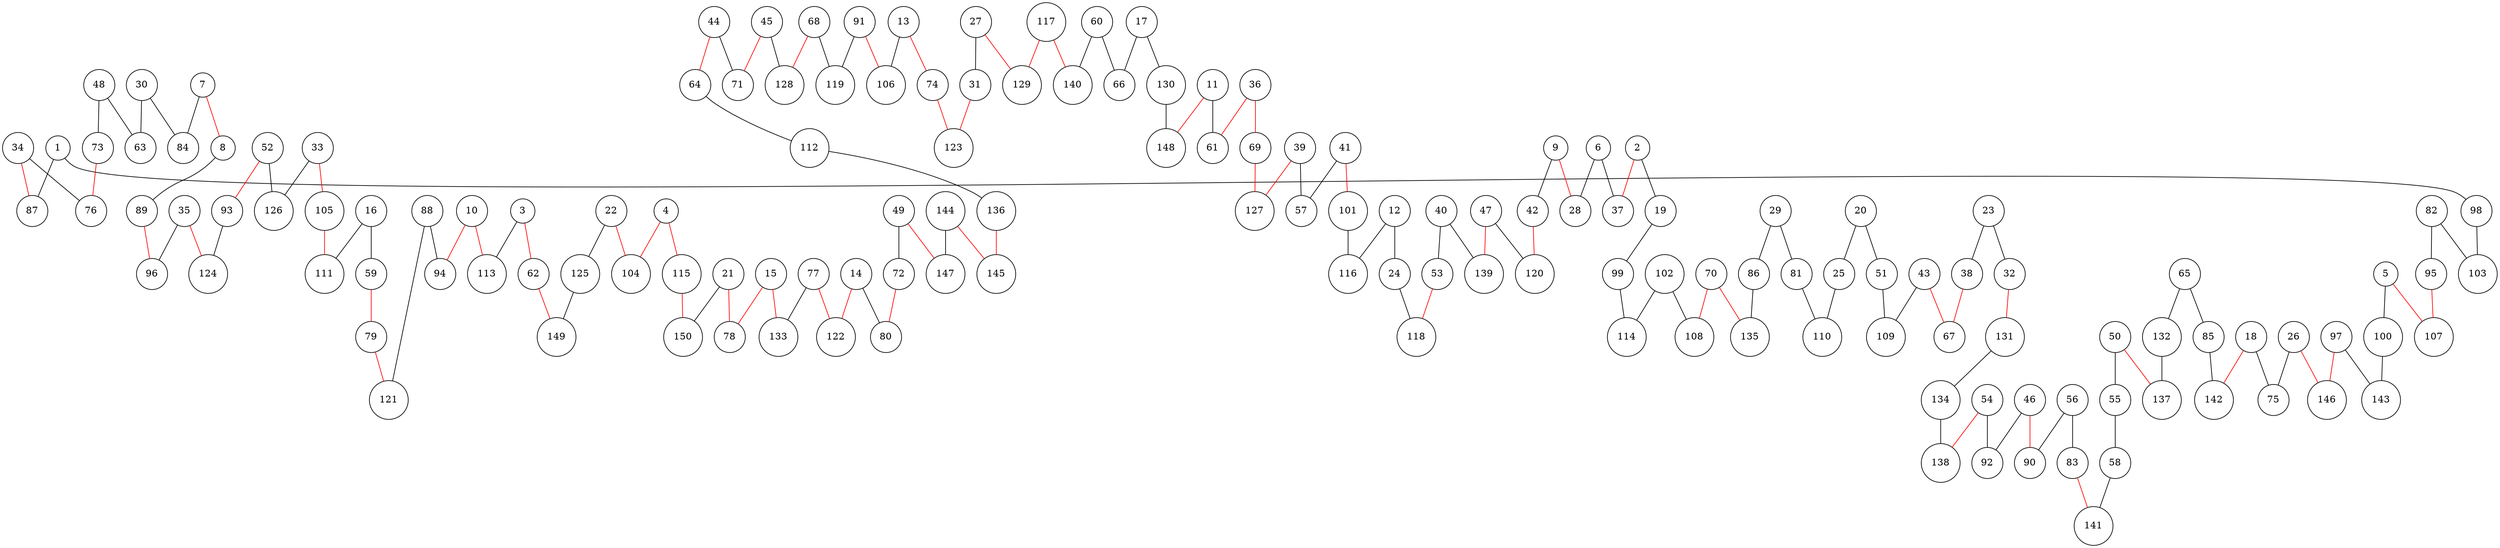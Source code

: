 graph ch150 {
	node [shape=circle fillcolor=white]
	1 [ pos = "1.070403,15.473337!"]
	2 [ pos = "17.502303,14.132669!"]
	3 [ pos = "1.090184,10.096625!"]
	4 [ pos = "1.527918,3.759195!"]
	5 [ pos = "4.090149,18.061076!"]
	6 [ pos = "19.725748,13.395577!"]
	7 [ pos = "3.223497,15.136220!"]
	8 [ pos = "4.045175,14.432919!"]
	9 [ pos = "18.899667,12.749494!"]
	10 [ pos = "2.824434,10.995623!"]
	11 [ pos = "19.938547,5.157585!"]
	12 [ pos = "15.338401,8.211936!"]
	13 [ pos = "5.500969,0.584369!"]
	14 [ pos = "8.084956,6.570059!"]
	15 [ pos = "6.885267,8.048578!"]
	16 [ pos = "7.059753,9.219271!"]
	17 [ pos = "18.576023,1.782125!"]
	18 [ pos = "10.091405,19.063659!"]
	19 [ pos = "18.108887,15.294098!"]
	20 [ pos = "13.960988,12.507889!"]
	21 [ pos = "4.042783,6.530959!"]
	22 [ pos = "0.496421,6.868557!"]
	23 [ pos = "11.366327,6.614630!"]
	24 [ pos = "16.175982,8.073501!"]
	25 [ pos = "13.606060,13.395685!"]
	26 [ pos = "9.218159,15.733723!"]
	27 [ pos = "11.366327,2.137379!"]
	28 [ pos = "19.237331,12.376251!"]
	29 [ pos = "16.331330,15.160349!"]
	30 [ pos = "2.992065,13.804046!"]
	31 [ pos = "10.198446,1.934069!"]
	32 [ pos = "11.447763,7.252775!"]
	33 [ pos = "8.071149,12.203434!"]
	34 [ pos = "1.680444,14.500185!"]
	35 [ pos = "5.425030,13.162452!"]
	36 [ pos = "18.867103,6.479378!"]
	37 [ pos = "18.270090,13.358259!"]
	38 [ pos = "11.865719,6.670250!"]
	39 [ pos = "15.646513,4.621880!"]
	40 [ pos = "17.630354,9.701864!"]
	41 [ pos = "14.148181,4.234848!"]
	42 [ pos = "18.011843,12.392609!"]
	43 [ pos = "13.468938,8.983704!"]
	44 [ pos = "3.952441,3.921676!"]
	45 [ pos = "2.618437,3.145515!"]
	46 [ pos = "11.170158,12.121648!"]
	47 [ pos = "16.158153,12.269814!"]
	48 [ pos = "1.558884,12.538326!"]
	49 [ pos = "9.559195,4.397102!"]
	50 [ pos = "15.182289,17.508351!"]
	51 [ pos = "13.601401,11.029699!"]
	52 [ pos = "6.542394,11.734786!"]
	53 [ pos = "16.536081,9.186936!"]
	54 [ pos = "10.261551,11.563840!"]
	55 [ pos = "13.908183,16.955286!"]
	56 [ pos = "9.811320,14.561400!"]
	57 [ pos = "15.163236,3.936547!"]
	58 [ pos = "14.261036,16.474033!"]
	59 [ pos = "6.413330,8.933551!"]
	60 [ pos = "17.035141,2.339060!"]
	61 [ pos = "18.914176,6.205405!"]
	62 [ pos = "1.249088,8.733548!"]
	63 [ pos = "2.271939,12.750256!"]
	64 [ pos = "6.015869,3.737186!"]
	65 [ pos = "12.358570,17.995009!"]
	66 [ pos = "17.818877,1.978143!"]
	67 [ pos = "12.480229,8.089219!"]
	68 [ pos = "1.698731,1.147273!"]
	69 [ pos = "18.038287,6.585578!"]
	70 [ pos = "16.563128,17.183806!"]
	71 [ pos = "3.369725,3.230125!"]
	72 [ pos = "8.513946,4.754946!"]
	73 [ pos = "0.650838,13.023861!"]
	74 [ pos = "7.425179,0.303629!"]
	75 [ pos = "9.788122,17.136692!"]
	76 [ pos = "0.286649,13.978693!"]
	77 [ pos = "9.014315,7.811661!"]
	78 [ pos = "6.310011,7.721729!"]
	79 [ pos = "5.492731,8.982619!"]
	80 [ pos = "7.762392,6.441175!"]
	81 [ pos = "15.173795,14.411434!"]
	82 [ pos = "1.216036,18.765668!"]
	83 [ pos = "11.325409,15.423468!"]
	84 [ pos = "3.392617,14.544262!"]
	85 [ pos = "11.312941,20.000000!"]
	86 [ pos = "15.982435,16.035927!"]
	87 [ pos = "0.647488,15.045568!"]
	88 [ pos = "3.877925,9.315896!"]
	89 [ pos = "4.044120,13.873387!"]
	90 [ pos = "11.343897,13.173151!"]
	91 [ pos = "2.508785,0.560857!"]
	92 [ pos = "10.018748,12.026605!"]
	93 [ pos = "6.195552,13.336857!"]
	94 [ pos = "3.743152,10.039465!"]
	95 [ pos = "2.076600,18.463202!"]
	96 [ pos = "4.134168,13.077851!"]
	97 [ pos = "6.071797,17.008998!"]
	98 [ pos = "1.427191,15.479799!"]
	99 [ pos = "18.775098,15.956568!"]
	100 [ pos = "5.048883,18.541505!"]
	101 [ pos = "14.306094,5.682120!"]
	102 [ pos = "18.135347,17.520978!"]
	103 [ pos = "1.708378,15.771338!"]
	104 [ pos = "0.434990,4.089678!"]
	105 [ pos = "8.091214,10.762651!"]
	106 [ pos = "4.189593,1.127121!"]
	107 [ pos = "2.912454,18.157671!"]
	108 [ pos = "16.816733,16.599385!"]
	109 [ pos = "13.073289,10.007079!"]
	110 [ pos = "15.366332,13.511332!"]
	111 [ pos = "7.701285,10.506265!"]
	112 [ pos = "6.858946,2.934217!"]
	113 [ pos = "2.529321,10.980131!"]
	114 [ pos = "18.838540,16.695529!"]
	115 [ pos = "2.794301,4.501713!"]
	116 [ pos = "14.484400,6.661607!"]
	117 [ pos = "14.302496,1.855901!"]
	118 [ pos = "16.994222,7.887330!"]
	119 [ pos = "1.893560,0.689934!"]
	120 [ pos = "17.108910,11.852279!"]
	121 [ pos = "4.926364,9.846400!"]
	122 [ pos = "8.562264,7.199885!"]
	123 [ pos = "8.686824,0.601901!"]
	124 [ pos = "5.657935,14.649360!"]
	125 [ pos = "1.601628,6.949344!"]
	126 [ pos = "7.306444,12.833197!"]
	127 [ pos = "17.395079,6.362549!"]
	128 [ pos = "2.009106,2.227835!"]
	129 [ pos = "11.385518,3.418191!"]
	130 [ pos = "18.169060,3.811735!"]
	131 [ pos = "10.817101,7.784879!"]
	132 [ pos = "13.860669,19.357731!"]
	133 [ pos = "7.973012,8.575118!"]
	134 [ pos = "10.911600,10.302055!"]
	135 [ pos = "15.942161,17.020343!"]
	136 [ pos = "7.120674,2.191720!"]
	137 [ pos = "16.093627,19.156603!"]
	138 [ pos = "11.394682,11.225968!"]
	139 [ pos = "16.893844,10.599616!"]
	140 [ pos = "15.959136,0.012005!"]
	141 [ pos = "13.191899,15.167891!"]
	142 [ pos = "10.141679,19.595931!"]
	143 [ pos = "5.536833,19.148170!"]
	144 [ pos = "10.072770,4.012003!"]
	145 [ pos = "8.818241,3.293759!"]
	146 [ pos = "8.565319,15.169705!"]
	147 [ pos = "9.557024,4.350001!"]
	148 [ pos = "19.754931,3.847665!"]
	149 [ pos = "1.374617,7.747062!"]
	150 [ pos = "2.620210,4.756116!"]

	1 -- 87 [color = black]
	1 -- 98 [color = black]
	2 -- 19 [color = black]
	2 -- 37 [color = red]
	3 -- 62 [color = red]
	3 -- 113 [color = black]
	4 -- 104 [color = red]
	4 -- 115 [color = red]
	5 -- 100 [color = black]
	5 -- 107 [color = red]
	6 -- 28 [color = black]
	6 -- 37 [color = black]
	7 -- 8 [color = red]
	7 -- 84 [color = black]
	8 -- 89 [color = black]
	9 -- 28 [color = red]
	9 -- 42 [color = black]
	10 -- 94 [color = red]
	10 -- 113 [color = red]
	11 -- 61 [color = black]
	11 -- 148 [color = red]
	12 -- 24 [color = black]
	12 -- 116 [color = black]
	13 -- 74 [color = red]
	13 -- 106 [color = black]
	14 -- 80 [color = black]
	14 -- 122 [color = red]
	15 -- 78 [color = red]
	15 -- 133 [color = red]
	16 -- 59 [color = black]
	16 -- 111 [color = black]
	17 -- 66 [color = black]
	17 -- 130 [color = black]
	18 -- 75 [color = black]
	18 -- 142 [color = red]
	19 -- 99 [color = black]
	20 -- 25 [color = black]
	20 -- 51 [color = black]
	21 -- 78 [color = red]
	21 -- 150 [color = black]
	22 -- 104 [color = red]
	22 -- 125 [color = black]
	23 -- 32 [color = black]
	23 -- 38 [color = black]
	24 -- 118 [color = black]
	25 -- 110 [color = black]
	26 -- 75 [color = black]
	26 -- 146 [color = red]
	27 -- 31 [color = black]
	27 -- 129 [color = red]
	29 -- 81 [color = black]
	29 -- 86 [color = black]
	30 -- 63 [color = black]
	30 -- 84 [color = black]
	31 -- 123 [color = red]
	32 -- 131 [color = red]
	33 -- 105 [color = red]
	33 -- 126 [color = black]
	34 -- 76 [color = black]
	34 -- 87 [color = red]
	35 -- 96 [color = black]
	35 -- 124 [color = red]
	36 -- 61 [color = red]
	36 -- 69 [color = red]
	38 -- 67 [color = red]
	39 -- 57 [color = black]
	39 -- 127 [color = red]
	40 -- 53 [color = black]
	40 -- 139 [color = black]
	41 -- 57 [color = black]
	41 -- 101 [color = red]
	42 -- 120 [color = red]
	43 -- 67 [color = red]
	43 -- 109 [color = black]
	44 -- 64 [color = red]
	44 -- 71 [color = black]
	45 -- 71 [color = red]
	45 -- 128 [color = black]
	46 -- 90 [color = red]
	46 -- 92 [color = black]
	47 -- 120 [color = black]
	47 -- 139 [color = red]
	48 -- 63 [color = black]
	48 -- 73 [color = black]
	49 -- 72 [color = black]
	49 -- 147 [color = red]
	50 -- 55 [color = black]
	50 -- 137 [color = red]
	51 -- 109 [color = black]
	52 -- 93 [color = red]
	52 -- 126 [color = black]
	53 -- 118 [color = red]
	54 -- 92 [color = black]
	54 -- 138 [color = red]
	55 -- 58 [color = black]
	56 -- 83 [color = black]
	56 -- 90 [color = black]
	58 -- 141 [color = black]
	59 -- 79 [color = red]
	60 -- 66 [color = black]
	60 -- 140 [color = black]
	62 -- 149 [color = red]
	64 -- 112 [color = black]
	65 -- 85 [color = black]
	65 -- 132 [color = black]
	68 -- 119 [color = black]
	68 -- 128 [color = red]
	69 -- 127 [color = red]
	70 -- 108 [color = red]
	70 -- 135 [color = red]
	72 -- 80 [color = red]
	73 -- 76 [color = red]
	74 -- 123 [color = red]
	77 -- 122 [color = red]
	77 -- 133 [color = black]
	79 -- 121 [color = red]
	81 -- 110 [color = black]
	82 -- 95 [color = black]
	82 -- 103 [color = black]
	83 -- 141 [color = red]
	85 -- 142 [color = black]
	86 -- 135 [color = black]
	88 -- 94 [color = black]
	88 -- 121 [color = black]
	89 -- 96 [color = red]
	91 -- 106 [color = red]
	91 -- 119 [color = black]
	93 -- 124 [color = black]
	95 -- 107 [color = red]
	97 -- 143 [color = black]
	97 -- 146 [color = red]
	98 -- 103 [color = black]
	99 -- 114 [color = black]
	100 -- 143 [color = black]
	101 -- 116 [color = black]
	102 -- 108 [color = black]
	102 -- 114 [color = black]
	105 -- 111 [color = red]
	112 -- 136 [color = black]
	115 -- 150 [color = red]
	117 -- 129 [color = red]
	117 -- 140 [color = red]
	125 -- 149 [color = black]
	130 -- 148 [color = black]
	131 -- 134 [color = black]
	132 -- 137 [color = black]
	134 -- 138 [color = black]
	136 -- 145 [color = red]
	144 -- 145 [color = red]
	144 -- 147 [color = black]
}